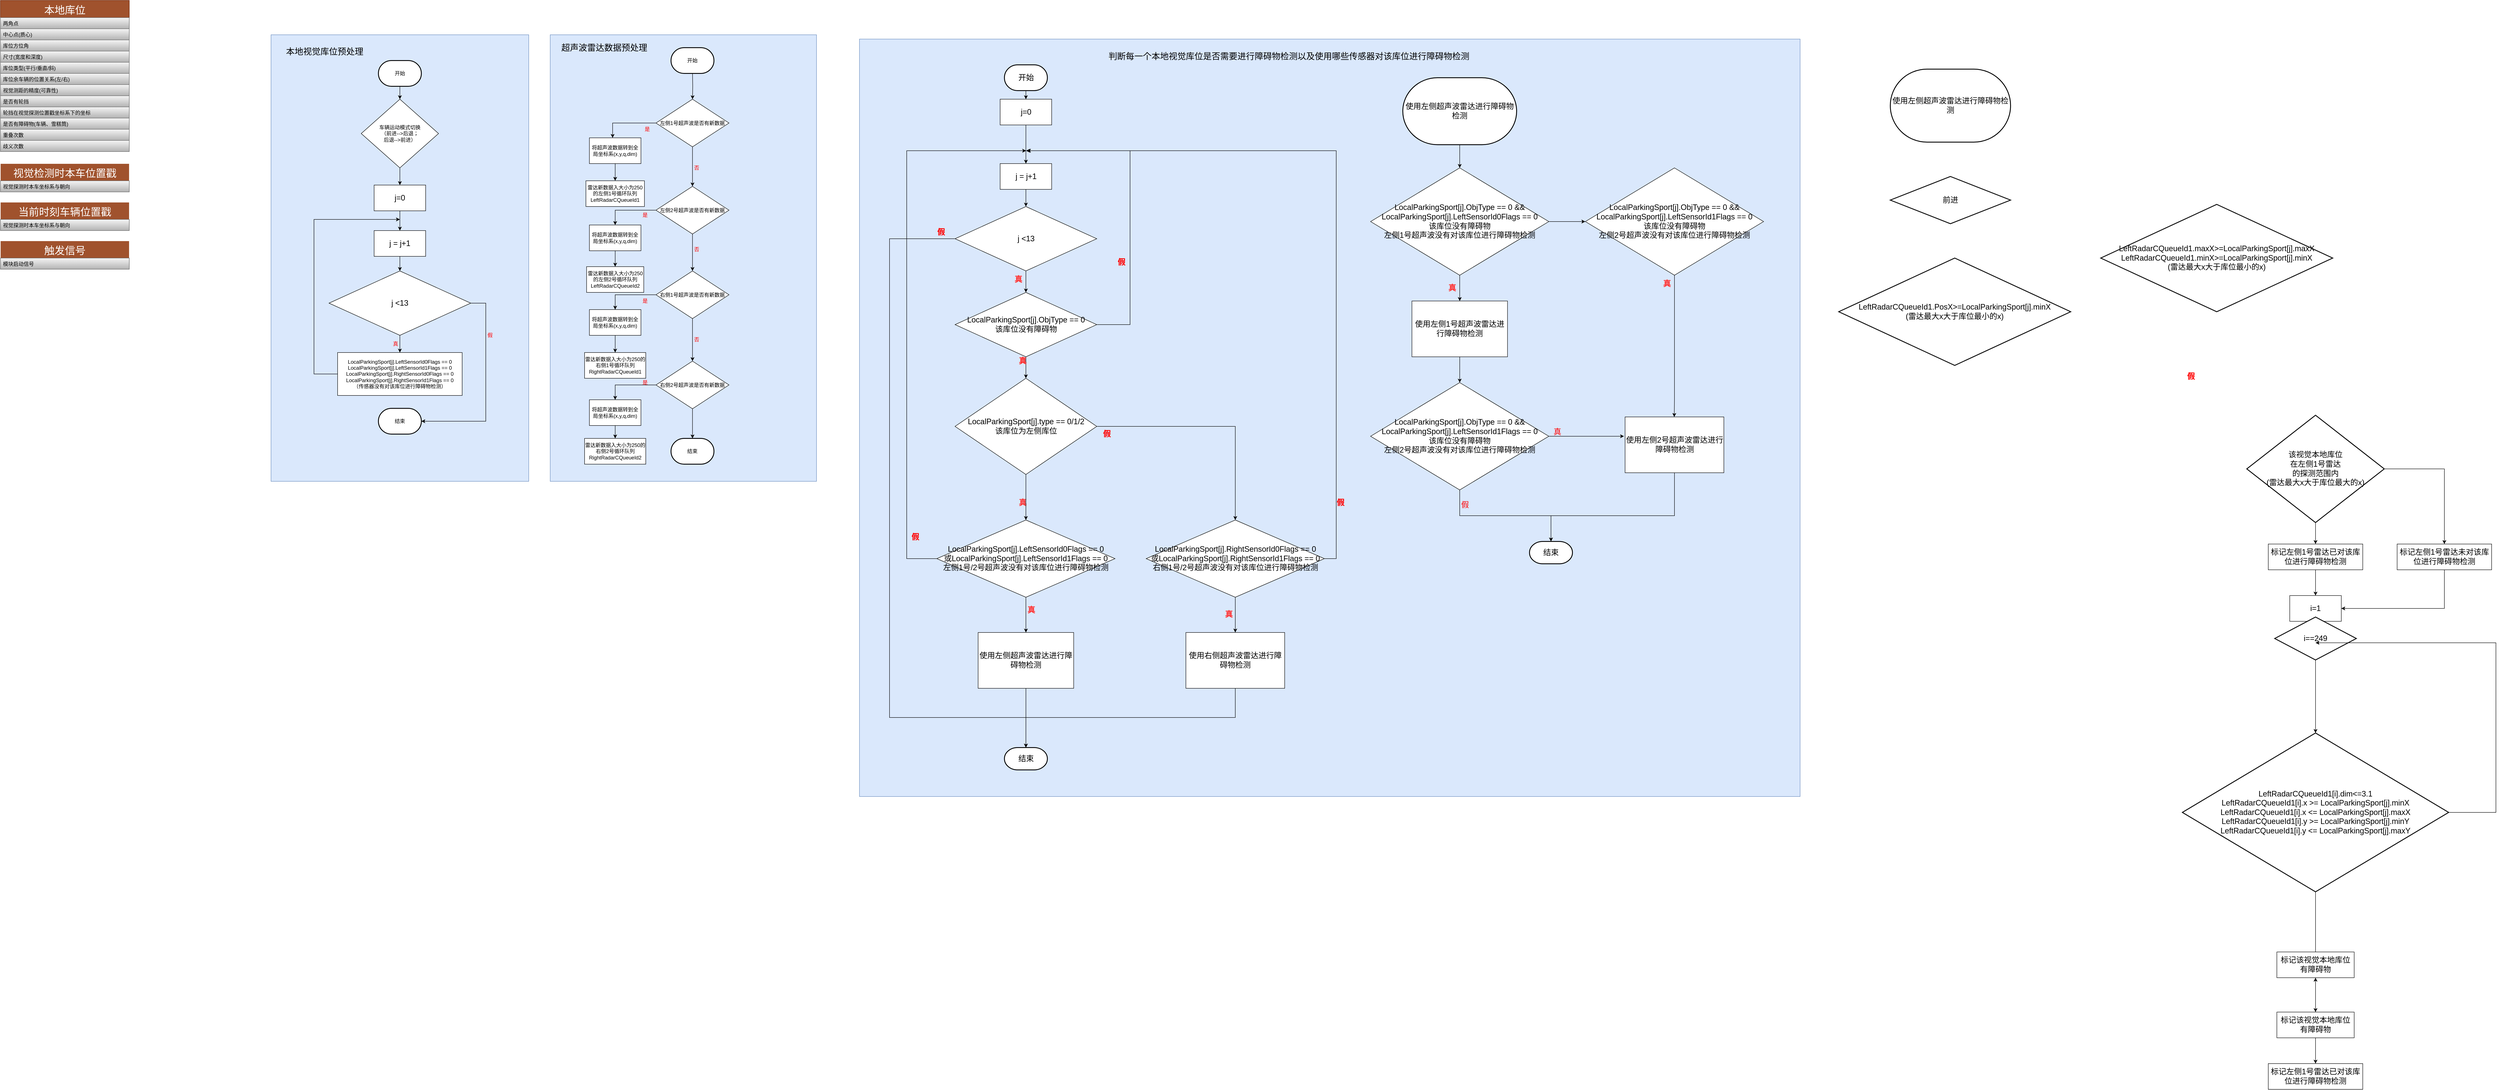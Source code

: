 <mxfile version="15.2.9" type="github">
  <diagram id="7hQzBCkBdU_H9w4rOh0N" name="第 1 页">
    <mxGraphModel dx="1711" dy="871" grid="1" gridSize="10" guides="1" tooltips="1" connect="1" arrows="1" fold="1" page="1" pageScale="1" pageWidth="5000" pageHeight="1000" math="0" shadow="0">
      <root>
        <mxCell id="0" />
        <mxCell id="1" parent="0" />
        <mxCell id="37CJagWb4j1WNpY-bCI--20" value="" style="rounded=0;whiteSpace=wrap;html=1;fillColor=#dae8fc;strokeColor=#6c8ebf;" vertex="1" parent="1">
          <mxGeometry x="670" y="120" width="600" height="1040" as="geometry" />
        </mxCell>
        <mxCell id="VgWYN8n7LNtqtZWlq0ul-239" value="" style="rounded=0;whiteSpace=wrap;html=1;fontSize=18;fillColor=#dae8fc;strokeColor=#6c8ebf;" parent="1" vertex="1">
          <mxGeometry x="2040" y="130" width="2190" height="1764" as="geometry" />
        </mxCell>
        <mxCell id="jrK2h-31VooN953HkJox-1" value="本地库位" style="swimlane;fontStyle=0;childLayout=stackLayout;horizontal=1;startSize=40;horizontalStack=0;resizeParent=1;resizeParentMax=0;resizeLast=0;collapsible=1;marginBottom=0;fontSize=24;fillColor=#a0522d;strokeColor=#6D1F00;fontColor=#ffffff;" parent="1" vertex="1">
          <mxGeometry x="40" y="40" width="300" height="352" as="geometry" />
        </mxCell>
        <mxCell id="jrK2h-31VooN953HkJox-3" value="两角点" style="text;strokeColor=#666666;fillColor=#f5f5f5;align=left;verticalAlign=top;spacingLeft=4;spacingRight=4;overflow=hidden;rotatable=0;points=[[0,0.5],[1,0.5]];portConstraint=eastwest;gradientColor=#b3b3b3;" parent="jrK2h-31VooN953HkJox-1" vertex="1">
          <mxGeometry y="40" width="300" height="26" as="geometry" />
        </mxCell>
        <mxCell id="jrK2h-31VooN953HkJox-7" value="中心点(质心)" style="text;strokeColor=#666666;fillColor=#f5f5f5;align=left;verticalAlign=top;spacingLeft=4;spacingRight=4;overflow=hidden;rotatable=0;points=[[0,0.5],[1,0.5]];portConstraint=eastwest;gradientColor=#b3b3b3;" parent="jrK2h-31VooN953HkJox-1" vertex="1">
          <mxGeometry y="66" width="300" height="26" as="geometry" />
        </mxCell>
        <mxCell id="jrK2h-31VooN953HkJox-8" value="库位方位角" style="text;strokeColor=#666666;fillColor=#f5f5f5;align=left;verticalAlign=top;spacingLeft=4;spacingRight=4;overflow=hidden;rotatable=0;points=[[0,0.5],[1,0.5]];portConstraint=eastwest;gradientColor=#b3b3b3;" parent="jrK2h-31VooN953HkJox-1" vertex="1">
          <mxGeometry y="92" width="300" height="26" as="geometry" />
        </mxCell>
        <mxCell id="jrK2h-31VooN953HkJox-9" value="尺寸(宽度和深度)" style="text;strokeColor=#666666;fillColor=#f5f5f5;align=left;verticalAlign=top;spacingLeft=4;spacingRight=4;overflow=hidden;rotatable=0;points=[[0,0.5],[1,0.5]];portConstraint=eastwest;gradientColor=#b3b3b3;" parent="jrK2h-31VooN953HkJox-1" vertex="1">
          <mxGeometry y="118" width="300" height="26" as="geometry" />
        </mxCell>
        <mxCell id="jrK2h-31VooN953HkJox-10" value="库位类型(平行/垂直/斜)" style="text;strokeColor=#666666;fillColor=#f5f5f5;align=left;verticalAlign=top;spacingLeft=4;spacingRight=4;overflow=hidden;rotatable=0;points=[[0,0.5],[1,0.5]];portConstraint=eastwest;gradientColor=#b3b3b3;" parent="jrK2h-31VooN953HkJox-1" vertex="1">
          <mxGeometry y="144" width="300" height="26" as="geometry" />
        </mxCell>
        <mxCell id="jrK2h-31VooN953HkJox-11" value="库位余车辆的位置关系(左/右)" style="text;strokeColor=#666666;fillColor=#f5f5f5;align=left;verticalAlign=top;spacingLeft=4;spacingRight=4;overflow=hidden;rotatable=0;points=[[0,0.5],[1,0.5]];portConstraint=eastwest;gradientColor=#b3b3b3;" parent="jrK2h-31VooN953HkJox-1" vertex="1">
          <mxGeometry y="170" width="300" height="26" as="geometry" />
        </mxCell>
        <mxCell id="jrK2h-31VooN953HkJox-12" value="视觉测距的精度(可靠性)" style="text;strokeColor=#666666;fillColor=#f5f5f5;align=left;verticalAlign=top;spacingLeft=4;spacingRight=4;overflow=hidden;rotatable=0;points=[[0,0.5],[1,0.5]];portConstraint=eastwest;gradientColor=#b3b3b3;" parent="jrK2h-31VooN953HkJox-1" vertex="1">
          <mxGeometry y="196" width="300" height="26" as="geometry" />
        </mxCell>
        <mxCell id="jrK2h-31VooN953HkJox-13" value="是否有轮挡" style="text;strokeColor=#666666;fillColor=#f5f5f5;align=left;verticalAlign=top;spacingLeft=4;spacingRight=4;overflow=hidden;rotatable=0;points=[[0,0.5],[1,0.5]];portConstraint=eastwest;gradientColor=#b3b3b3;" parent="jrK2h-31VooN953HkJox-1" vertex="1">
          <mxGeometry y="222" width="300" height="26" as="geometry" />
        </mxCell>
        <mxCell id="jrK2h-31VooN953HkJox-14" value="轮挡在视觉探测位置戳坐标系下的坐标" style="text;strokeColor=#666666;fillColor=#f5f5f5;align=left;verticalAlign=top;spacingLeft=4;spacingRight=4;overflow=hidden;rotatable=0;points=[[0,0.5],[1,0.5]];portConstraint=eastwest;gradientColor=#b3b3b3;" parent="jrK2h-31VooN953HkJox-1" vertex="1">
          <mxGeometry y="248" width="300" height="26" as="geometry" />
        </mxCell>
        <mxCell id="jrK2h-31VooN953HkJox-15" value="是否有障碍物(车辆、雪糕筒)" style="text;strokeColor=#666666;fillColor=#f5f5f5;align=left;verticalAlign=top;spacingLeft=4;spacingRight=4;overflow=hidden;rotatable=0;points=[[0,0.5],[1,0.5]];portConstraint=eastwest;gradientColor=#b3b3b3;" parent="jrK2h-31VooN953HkJox-1" vertex="1">
          <mxGeometry y="274" width="300" height="26" as="geometry" />
        </mxCell>
        <mxCell id="jrK2h-31VooN953HkJox-16" value="重叠次数" style="text;strokeColor=#666666;fillColor=#f5f5f5;align=left;verticalAlign=top;spacingLeft=4;spacingRight=4;overflow=hidden;rotatable=0;points=[[0,0.5],[1,0.5]];portConstraint=eastwest;gradientColor=#b3b3b3;" parent="jrK2h-31VooN953HkJox-1" vertex="1">
          <mxGeometry y="300" width="300" height="26" as="geometry" />
        </mxCell>
        <mxCell id="jrK2h-31VooN953HkJox-4" value="歧义次数" style="text;strokeColor=#666666;fillColor=#f5f5f5;align=left;verticalAlign=top;spacingLeft=4;spacingRight=4;overflow=hidden;rotatable=0;points=[[0,0.5],[1,0.5]];portConstraint=eastwest;gradientColor=#b3b3b3;" parent="jrK2h-31VooN953HkJox-1" vertex="1">
          <mxGeometry y="326" width="300" height="26" as="geometry" />
        </mxCell>
        <mxCell id="jrK2h-31VooN953HkJox-17" value="视觉检测时本车位置戳" style="swimlane;fontStyle=0;childLayout=stackLayout;horizontal=1;startSize=40;horizontalStack=0;resizeParent=1;resizeParentMax=0;resizeLast=0;collapsible=1;marginBottom=0;fontSize=24;fillColor=#A0522D;strokeColor=#FFFFFF;fontColor=#FFFFFF;" parent="1" vertex="1">
          <mxGeometry x="40" y="420" width="300" height="66" as="geometry" />
        </mxCell>
        <mxCell id="jrK2h-31VooN953HkJox-18" value="视觉探测时本车坐标系与朝向" style="text;strokeColor=#666666;fillColor=#f5f5f5;align=left;verticalAlign=top;spacingLeft=4;spacingRight=4;overflow=hidden;rotatable=0;points=[[0,0.5],[1,0.5]];portConstraint=eastwest;gradientColor=#b3b3b3;" parent="jrK2h-31VooN953HkJox-17" vertex="1">
          <mxGeometry y="40" width="300" height="26" as="geometry" />
        </mxCell>
        <mxCell id="jrK2h-31VooN953HkJox-21" value="当前时刻车辆位置戳" style="swimlane;fontStyle=0;childLayout=stackLayout;horizontal=1;startSize=40;horizontalStack=0;resizeParent=1;resizeParentMax=0;resizeLast=0;collapsible=1;marginBottom=0;fontSize=24;fillColor=#A0522D;strokeColor=#FFFFFF;fontColor=#FFFFFF;" parent="1" vertex="1">
          <mxGeometry x="40" y="510" width="300" height="66" as="geometry" />
        </mxCell>
        <mxCell id="jrK2h-31VooN953HkJox-22" value="视觉探测时本车坐标系与朝向" style="text;strokeColor=#666666;fillColor=#f5f5f5;align=left;verticalAlign=top;spacingLeft=4;spacingRight=4;overflow=hidden;rotatable=0;points=[[0,0.5],[1,0.5]];portConstraint=eastwest;gradientColor=#b3b3b3;" parent="jrK2h-31VooN953HkJox-21" vertex="1">
          <mxGeometry y="40" width="300" height="26" as="geometry" />
        </mxCell>
        <mxCell id="jrK2h-31VooN953HkJox-23" value="触发信号" style="swimlane;fontStyle=0;childLayout=stackLayout;horizontal=1;startSize=40;horizontalStack=0;resizeParent=1;resizeParentMax=0;resizeLast=0;collapsible=1;marginBottom=0;fontSize=24;fillColor=#A0522D;strokeColor=#FFFFFF;fontColor=#FFFFFF;" parent="1" vertex="1">
          <mxGeometry x="40" y="600" width="300" height="66" as="geometry" />
        </mxCell>
        <mxCell id="jrK2h-31VooN953HkJox-24" value="模块启动信号" style="text;strokeColor=#666666;fillColor=#f5f5f5;align=left;verticalAlign=top;spacingLeft=4;spacingRight=4;overflow=hidden;rotatable=0;points=[[0,0.5],[1,0.5]];portConstraint=eastwest;gradientColor=#b3b3b3;" parent="jrK2h-31VooN953HkJox-23" vertex="1">
          <mxGeometry y="40" width="300" height="26" as="geometry" />
        </mxCell>
        <mxCell id="VgWYN8n7LNtqtZWlq0ul-52" value="" style="group" parent="1" vertex="1" connectable="0">
          <mxGeometry x="1320" y="120" width="620" height="1040" as="geometry" />
        </mxCell>
        <mxCell id="VgWYN8n7LNtqtZWlq0ul-50" value="" style="rounded=0;whiteSpace=wrap;html=1;fillColor=#dae8fc;strokeColor=#6c8ebf;" parent="VgWYN8n7LNtqtZWlq0ul-52" vertex="1">
          <mxGeometry width="620" height="1040" as="geometry" />
        </mxCell>
        <mxCell id="VgWYN8n7LNtqtZWlq0ul-49" value="" style="group" parent="VgWYN8n7LNtqtZWlq0ul-52" vertex="1" connectable="0">
          <mxGeometry x="70" y="30" width="346.25" height="970" as="geometry" />
        </mxCell>
        <mxCell id="VgWYN8n7LNtqtZWlq0ul-3" style="edgeStyle=orthogonalEdgeStyle;rounded=0;orthogonalLoop=1;jettySize=auto;html=1;" parent="VgWYN8n7LNtqtZWlq0ul-49" target="VgWYN8n7LNtqtZWlq0ul-2" edge="1">
          <mxGeometry relative="1" as="geometry">
            <mxPoint x="261.25" y="58" as="sourcePoint" />
          </mxGeometry>
        </mxCell>
        <mxCell id="VgWYN8n7LNtqtZWlq0ul-2" value="左侧1号超声波是否有新数据" style="rhombus;whiteSpace=wrap;html=1;" parent="VgWYN8n7LNtqtZWlq0ul-49" vertex="1">
          <mxGeometry x="176.25" y="120" width="170" height="111" as="geometry" />
        </mxCell>
        <mxCell id="VgWYN8n7LNtqtZWlq0ul-4" value="将超声波数据转到全局坐标系(x,y,q,dim)" style="rounded=0;whiteSpace=wrap;html=1;" parent="VgWYN8n7LNtqtZWlq0ul-49" vertex="1">
          <mxGeometry x="21.25" y="210" width="120" height="60" as="geometry" />
        </mxCell>
        <mxCell id="VgWYN8n7LNtqtZWlq0ul-5" style="edgeStyle=orthogonalEdgeStyle;rounded=0;orthogonalLoop=1;jettySize=auto;html=1;entryX=0.45;entryY=0.001;entryDx=0;entryDy=0;entryPerimeter=0;" parent="VgWYN8n7LNtqtZWlq0ul-49" source="VgWYN8n7LNtqtZWlq0ul-2" target="VgWYN8n7LNtqtZWlq0ul-4" edge="1">
          <mxGeometry relative="1" as="geometry" />
        </mxCell>
        <mxCell id="VgWYN8n7LNtqtZWlq0ul-12" value="左侧2号超声波是否有新数据" style="rhombus;whiteSpace=wrap;html=1;" parent="VgWYN8n7LNtqtZWlq0ul-49" vertex="1">
          <mxGeometry x="176.25" y="323" width="170" height="111" as="geometry" />
        </mxCell>
        <mxCell id="VgWYN8n7LNtqtZWlq0ul-16" style="edgeStyle=orthogonalEdgeStyle;rounded=0;orthogonalLoop=1;jettySize=auto;html=1;" parent="VgWYN8n7LNtqtZWlq0ul-49" source="VgWYN8n7LNtqtZWlq0ul-2" target="VgWYN8n7LNtqtZWlq0ul-12" edge="1">
          <mxGeometry relative="1" as="geometry" />
        </mxCell>
        <mxCell id="VgWYN8n7LNtqtZWlq0ul-14" value="将超声波数据转到全局坐标系(x,y,q,dim)" style="rounded=0;whiteSpace=wrap;html=1;" parent="VgWYN8n7LNtqtZWlq0ul-49" vertex="1">
          <mxGeometry x="21.25" y="413" width="120" height="60" as="geometry" />
        </mxCell>
        <mxCell id="VgWYN8n7LNtqtZWlq0ul-17" style="edgeStyle=orthogonalEdgeStyle;rounded=0;orthogonalLoop=1;jettySize=auto;html=1;entryX=0.5;entryY=0;entryDx=0;entryDy=0;" parent="VgWYN8n7LNtqtZWlq0ul-49" source="VgWYN8n7LNtqtZWlq0ul-12" target="VgWYN8n7LNtqtZWlq0ul-14" edge="1">
          <mxGeometry relative="1" as="geometry" />
        </mxCell>
        <mxCell id="VgWYN8n7LNtqtZWlq0ul-21" value="将超声波数据转到全局坐标系(x,y,q,dim)" style="rounded=0;whiteSpace=wrap;html=1;" parent="VgWYN8n7LNtqtZWlq0ul-49" vertex="1">
          <mxGeometry x="21.25" y="610" width="120" height="60" as="geometry" />
        </mxCell>
        <mxCell id="VgWYN8n7LNtqtZWlq0ul-23" value="右侧1号超声波是否有新数据" style="rhombus;whiteSpace=wrap;html=1;" parent="VgWYN8n7LNtqtZWlq0ul-49" vertex="1">
          <mxGeometry x="176.25" y="520" width="170" height="111" as="geometry" />
        </mxCell>
        <mxCell id="VgWYN8n7LNtqtZWlq0ul-24" style="edgeStyle=orthogonalEdgeStyle;rounded=0;orthogonalLoop=1;jettySize=auto;html=1;entryX=0.5;entryY=0;entryDx=0;entryDy=0;" parent="VgWYN8n7LNtqtZWlq0ul-49" source="VgWYN8n7LNtqtZWlq0ul-12" target="VgWYN8n7LNtqtZWlq0ul-23" edge="1">
          <mxGeometry relative="1" as="geometry" />
        </mxCell>
        <mxCell id="VgWYN8n7LNtqtZWlq0ul-19" style="edgeStyle=orthogonalEdgeStyle;rounded=0;orthogonalLoop=1;jettySize=auto;html=1;entryX=0.5;entryY=0;entryDx=0;entryDy=0;" parent="VgWYN8n7LNtqtZWlq0ul-49" source="VgWYN8n7LNtqtZWlq0ul-23" target="VgWYN8n7LNtqtZWlq0ul-21" edge="1">
          <mxGeometry relative="1" as="geometry" />
        </mxCell>
        <mxCell id="VgWYN8n7LNtqtZWlq0ul-28" value="将超声波数据转到全局坐标系(x,y,q,dim)" style="rounded=0;whiteSpace=wrap;html=1;" parent="VgWYN8n7LNtqtZWlq0ul-49" vertex="1">
          <mxGeometry x="21.25" y="820" width="120" height="60" as="geometry" />
        </mxCell>
        <mxCell id="VgWYN8n7LNtqtZWlq0ul-30" value="右侧2号超声波是否有新数据" style="rhombus;whiteSpace=wrap;html=1;" parent="VgWYN8n7LNtqtZWlq0ul-49" vertex="1">
          <mxGeometry x="176.25" y="730" width="170" height="111" as="geometry" />
        </mxCell>
        <mxCell id="VgWYN8n7LNtqtZWlq0ul-31" style="edgeStyle=orthogonalEdgeStyle;rounded=0;orthogonalLoop=1;jettySize=auto;html=1;entryX=0.5;entryY=0;entryDx=0;entryDy=0;" parent="VgWYN8n7LNtqtZWlq0ul-49" source="VgWYN8n7LNtqtZWlq0ul-23" target="VgWYN8n7LNtqtZWlq0ul-30" edge="1">
          <mxGeometry relative="1" as="geometry" />
        </mxCell>
        <mxCell id="VgWYN8n7LNtqtZWlq0ul-26" style="edgeStyle=orthogonalEdgeStyle;rounded=0;orthogonalLoop=1;jettySize=auto;html=1;entryX=0.5;entryY=0;entryDx=0;entryDy=0;" parent="VgWYN8n7LNtqtZWlq0ul-49" source="VgWYN8n7LNtqtZWlq0ul-30" target="VgWYN8n7LNtqtZWlq0ul-28" edge="1">
          <mxGeometry relative="1" as="geometry" />
        </mxCell>
        <mxCell id="VgWYN8n7LNtqtZWlq0ul-32" value="&lt;font color=&quot;#FF0000&quot;&gt;是&lt;/font&gt;" style="text;html=1;strokeColor=none;fillColor=none;align=center;verticalAlign=middle;whiteSpace=wrap;rounded=0;" parent="VgWYN8n7LNtqtZWlq0ul-49" vertex="1">
          <mxGeometry x="131.25" y="770" width="40" height="20" as="geometry" />
        </mxCell>
        <mxCell id="VgWYN8n7LNtqtZWlq0ul-34" value="&lt;font color=&quot;#FF0000&quot;&gt;是&lt;/font&gt;" style="text;html=1;strokeColor=none;fillColor=none;align=center;verticalAlign=middle;whiteSpace=wrap;rounded=0;" parent="VgWYN8n7LNtqtZWlq0ul-49" vertex="1">
          <mxGeometry x="131.25" y="580" width="40" height="20" as="geometry" />
        </mxCell>
        <mxCell id="VgWYN8n7LNtqtZWlq0ul-35" value="&lt;font color=&quot;#FF0000&quot;&gt;是&lt;/font&gt;" style="text;html=1;strokeColor=none;fillColor=none;align=center;verticalAlign=middle;whiteSpace=wrap;rounded=0;" parent="VgWYN8n7LNtqtZWlq0ul-49" vertex="1">
          <mxGeometry x="131.25" y="380" width="40" height="20" as="geometry" />
        </mxCell>
        <mxCell id="VgWYN8n7LNtqtZWlq0ul-36" value="&lt;font color=&quot;#FF0000&quot;&gt;是&lt;/font&gt;" style="text;html=1;strokeColor=none;fillColor=none;align=center;verticalAlign=middle;whiteSpace=wrap;rounded=0;" parent="VgWYN8n7LNtqtZWlq0ul-49" vertex="1">
          <mxGeometry x="136.25" y="180" width="40" height="20" as="geometry" />
        </mxCell>
        <mxCell id="VgWYN8n7LNtqtZWlq0ul-37" value="&lt;font color=&quot;#FF0000&quot;&gt;否&lt;/font&gt;" style="text;html=1;strokeColor=none;fillColor=none;align=center;verticalAlign=middle;whiteSpace=wrap;rounded=0;" parent="VgWYN8n7LNtqtZWlq0ul-49" vertex="1">
          <mxGeometry x="251.25" y="270" width="40" height="20" as="geometry" />
        </mxCell>
        <mxCell id="VgWYN8n7LNtqtZWlq0ul-38" value="&lt;font color=&quot;#FF0000&quot;&gt;否&lt;/font&gt;" style="text;html=1;strokeColor=none;fillColor=none;align=center;verticalAlign=middle;whiteSpace=wrap;rounded=0;" parent="VgWYN8n7LNtqtZWlq0ul-49" vertex="1">
          <mxGeometry x="251.25" y="460" width="40" height="20" as="geometry" />
        </mxCell>
        <mxCell id="VgWYN8n7LNtqtZWlq0ul-40" value="&lt;font color=&quot;#FF0000&quot;&gt;否&lt;/font&gt;" style="text;html=1;strokeColor=none;fillColor=none;align=center;verticalAlign=middle;whiteSpace=wrap;rounded=0;" parent="VgWYN8n7LNtqtZWlq0ul-49" vertex="1">
          <mxGeometry x="251.25" y="670" width="40" height="20" as="geometry" />
        </mxCell>
        <mxCell id="VgWYN8n7LNtqtZWlq0ul-43" value="结束" style="strokeWidth=2;html=1;shape=mxgraph.flowchart.terminator;whiteSpace=wrap;" parent="VgWYN8n7LNtqtZWlq0ul-49" vertex="1">
          <mxGeometry x="211.25" y="910" width="100" height="60" as="geometry" />
        </mxCell>
        <mxCell id="VgWYN8n7LNtqtZWlq0ul-48" style="edgeStyle=orthogonalEdgeStyle;rounded=0;orthogonalLoop=1;jettySize=auto;html=1;entryX=0.5;entryY=0;entryDx=0;entryDy=0;entryPerimeter=0;" parent="VgWYN8n7LNtqtZWlq0ul-49" source="VgWYN8n7LNtqtZWlq0ul-30" target="VgWYN8n7LNtqtZWlq0ul-43" edge="1">
          <mxGeometry relative="1" as="geometry" />
        </mxCell>
        <mxCell id="VgWYN8n7LNtqtZWlq0ul-46" value="开始" style="strokeWidth=2;html=1;shape=mxgraph.flowchart.terminator;whiteSpace=wrap;" parent="VgWYN8n7LNtqtZWlq0ul-49" vertex="1">
          <mxGeometry x="211.25" width="100" height="60" as="geometry" />
        </mxCell>
        <mxCell id="VgWYN8n7LNtqtZWlq0ul-51" value="&lt;font style=&quot;font-size: 20px&quot;&gt;超声波雷达数据预处理&lt;/font&gt;" style="text;html=1;strokeColor=none;fillColor=none;align=center;verticalAlign=middle;whiteSpace=wrap;rounded=0;fontSize=18;" parent="VgWYN8n7LNtqtZWlq0ul-49" vertex="1">
          <mxGeometry x="-58.75" y="-10" width="230" height="20" as="geometry" />
        </mxCell>
        <mxCell id="VgWYN8n7LNtqtZWlq0ul-15" value="雷达新数据入大小为250的左侧2号循环队列LeftRadarCQueueId2" style="rounded=0;whiteSpace=wrap;html=1;" parent="VgWYN8n7LNtqtZWlq0ul-49" vertex="1">
          <mxGeometry x="14.69" y="510" width="133.13" height="60" as="geometry" />
        </mxCell>
        <mxCell id="VgWYN8n7LNtqtZWlq0ul-13" value="" style="edgeStyle=orthogonalEdgeStyle;rounded=0;orthogonalLoop=1;jettySize=auto;html=1;" parent="VgWYN8n7LNtqtZWlq0ul-49" source="VgWYN8n7LNtqtZWlq0ul-14" target="VgWYN8n7LNtqtZWlq0ul-15" edge="1">
          <mxGeometry relative="1" as="geometry" />
        </mxCell>
        <mxCell id="VgWYN8n7LNtqtZWlq0ul-8" value="雷达新数据入大小为250的左侧1号循环队列LeftRadarCQueueId1" style="rounded=0;whiteSpace=wrap;html=1;" parent="VgWYN8n7LNtqtZWlq0ul-52" vertex="1">
          <mxGeometry x="83.13" y="340" width="136.25" height="60" as="geometry" />
        </mxCell>
        <mxCell id="VgWYN8n7LNtqtZWlq0ul-9" value="" style="edgeStyle=orthogonalEdgeStyle;rounded=0;orthogonalLoop=1;jettySize=auto;html=1;" parent="VgWYN8n7LNtqtZWlq0ul-52" source="VgWYN8n7LNtqtZWlq0ul-4" target="VgWYN8n7LNtqtZWlq0ul-8" edge="1">
          <mxGeometry relative="1" as="geometry" />
        </mxCell>
        <mxCell id="VgWYN8n7LNtqtZWlq0ul-22" value="雷达新数据入大小为250的右侧1号循环队列RightRadarCQueueId1" style="rounded=0;whiteSpace=wrap;html=1;" parent="VgWYN8n7LNtqtZWlq0ul-52" vertex="1">
          <mxGeometry x="80" y="740" width="142.5" height="60" as="geometry" />
        </mxCell>
        <mxCell id="VgWYN8n7LNtqtZWlq0ul-20" value="" style="edgeStyle=orthogonalEdgeStyle;rounded=0;orthogonalLoop=1;jettySize=auto;html=1;" parent="VgWYN8n7LNtqtZWlq0ul-52" source="VgWYN8n7LNtqtZWlq0ul-21" target="VgWYN8n7LNtqtZWlq0ul-22" edge="1">
          <mxGeometry relative="1" as="geometry" />
        </mxCell>
        <mxCell id="VgWYN8n7LNtqtZWlq0ul-29" value="雷达新数据入大小为250的右侧2号循环队列RightRadarCQueueId2" style="rounded=0;whiteSpace=wrap;html=1;" parent="VgWYN8n7LNtqtZWlq0ul-52" vertex="1">
          <mxGeometry x="80" y="940" width="142.5" height="60" as="geometry" />
        </mxCell>
        <mxCell id="VgWYN8n7LNtqtZWlq0ul-27" value="" style="edgeStyle=orthogonalEdgeStyle;rounded=0;orthogonalLoop=1;jettySize=auto;html=1;" parent="VgWYN8n7LNtqtZWlq0ul-52" source="VgWYN8n7LNtqtZWlq0ul-28" target="VgWYN8n7LNtqtZWlq0ul-29" edge="1">
          <mxGeometry relative="1" as="geometry" />
        </mxCell>
        <mxCell id="VgWYN8n7LNtqtZWlq0ul-61" value="" style="group" parent="1" vertex="1" connectable="0">
          <mxGeometry x="5420" y="632" width="40" height="20" as="geometry" />
        </mxCell>
        <mxCell id="VgWYN8n7LNtqtZWlq0ul-62" style="edgeStyle=orthogonalEdgeStyle;rounded=0;orthogonalLoop=1;jettySize=auto;html=1;entryX=0.5;entryY=0;entryDx=0;entryDy=0;entryPerimeter=0;fontSize=18;" parent="VgWYN8n7LNtqtZWlq0ul-61" edge="1">
          <mxGeometry relative="1" as="geometry" />
        </mxCell>
        <mxCell id="VgWYN8n7LNtqtZWlq0ul-63" value="&lt;font color=&quot;#FF3333&quot;&gt;真&lt;/font&gt;" style="text;html=1;strokeColor=none;fillColor=none;align=center;verticalAlign=middle;whiteSpace=wrap;rounded=0;fontSize=18;" parent="VgWYN8n7LNtqtZWlq0ul-61" vertex="1">
          <mxGeometry width="40" height="20" as="geometry" />
        </mxCell>
        <mxCell id="VgWYN8n7LNtqtZWlq0ul-66" value="LeftRadarCQueueId1.PosX&amp;gt;=LocalParkingSport[j].minX&lt;br&gt;(雷达最大x大于库位最小的x)" style="strokeWidth=2;html=1;shape=mxgraph.flowchart.decision;whiteSpace=wrap;fontSize=18;" parent="1" vertex="1">
          <mxGeometry x="4320" y="640" width="540" height="250" as="geometry" />
        </mxCell>
        <mxCell id="VgWYN8n7LNtqtZWlq0ul-87" style="edgeStyle=orthogonalEdgeStyle;rounded=0;orthogonalLoop=1;jettySize=auto;html=1;entryX=0.5;entryY=0;entryDx=0;entryDy=0;entryPerimeter=0;fontSize=18;" parent="1" source="VgWYN8n7LNtqtZWlq0ul-77" target="VgWYN8n7LNtqtZWlq0ul-86" edge="1">
          <mxGeometry relative="1" as="geometry" />
        </mxCell>
        <mxCell id="VgWYN8n7LNtqtZWlq0ul-77" value="i=1" style="rounded=0;whiteSpace=wrap;html=1;fontSize=18;" parent="1" vertex="1">
          <mxGeometry x="5370" y="1426" width="120" height="60" as="geometry" />
        </mxCell>
        <mxCell id="VgWYN8n7LNtqtZWlq0ul-116" style="edgeStyle=orthogonalEdgeStyle;rounded=0;orthogonalLoop=1;jettySize=auto;html=1;entryX=0.5;entryY=0;entryDx=0;entryDy=0;entryPerimeter=0;fontSize=18;" parent="1" source="VgWYN8n7LNtqtZWlq0ul-86" target="VgWYN8n7LNtqtZWlq0ul-99" edge="1">
          <mxGeometry relative="1" as="geometry" />
        </mxCell>
        <mxCell id="VgWYN8n7LNtqtZWlq0ul-86" value="i==249" style="strokeWidth=2;html=1;shape=mxgraph.flowchart.decision;whiteSpace=wrap;fontSize=18;" parent="1" vertex="1">
          <mxGeometry x="5335" y="1476" width="190" height="100" as="geometry" />
        </mxCell>
        <mxCell id="VgWYN8n7LNtqtZWlq0ul-118" style="edgeStyle=orthogonalEdgeStyle;rounded=0;orthogonalLoop=1;jettySize=auto;html=1;fontSize=18;" parent="1" source="VgWYN8n7LNtqtZWlq0ul-94" target="VgWYN8n7LNtqtZWlq0ul-114" edge="1">
          <mxGeometry relative="1" as="geometry" />
        </mxCell>
        <mxCell id="VgWYN8n7LNtqtZWlq0ul-130" value="" style="edgeStyle=orthogonalEdgeStyle;rounded=0;orthogonalLoop=1;jettySize=auto;html=1;fontSize=18;" parent="1" source="VgWYN8n7LNtqtZWlq0ul-94" target="VgWYN8n7LNtqtZWlq0ul-129" edge="1">
          <mxGeometry relative="1" as="geometry" />
        </mxCell>
        <mxCell id="VgWYN8n7LNtqtZWlq0ul-94" value="标记该视觉本地库位有障碍物" style="rounded=0;whiteSpace=wrap;html=1;fontSize=18;" parent="1" vertex="1">
          <mxGeometry x="5340" y="2396" width="180" height="60" as="geometry" />
        </mxCell>
        <mxCell id="VgWYN8n7LNtqtZWlq0ul-117" style="edgeStyle=orthogonalEdgeStyle;rounded=0;orthogonalLoop=1;jettySize=auto;html=1;entryX=0.5;entryY=0;entryDx=0;entryDy=0;fontSize=18;" parent="1" source="VgWYN8n7LNtqtZWlq0ul-99" target="VgWYN8n7LNtqtZWlq0ul-94" edge="1">
          <mxGeometry relative="1" as="geometry" />
        </mxCell>
        <mxCell id="VgWYN8n7LNtqtZWlq0ul-121" style="edgeStyle=orthogonalEdgeStyle;rounded=0;orthogonalLoop=1;jettySize=auto;html=1;fontSize=18;" parent="1" source="VgWYN8n7LNtqtZWlq0ul-99" edge="1">
          <mxGeometry relative="1" as="geometry">
            <mxPoint x="5430" y="1536" as="targetPoint" />
            <Array as="points">
              <mxPoint x="5850" y="1931" />
            </Array>
          </mxGeometry>
        </mxCell>
        <mxCell id="VgWYN8n7LNtqtZWlq0ul-99" value="&lt;div&gt;LeftRadarCQueueId1[i].dim&amp;lt;=3.1&lt;/div&gt;&lt;div&gt;LeftRadarCQueueId1[i].x &amp;gt;= LocalParkingSport[j].minX&lt;br&gt;LeftRadarCQueueId1[i].x &amp;lt;= LocalParkingSport[j].maxX&lt;br&gt;LeftRadarCQueueId1[i].y &amp;gt;= LocalParkingSport[j].minY&lt;br&gt;LeftRadarCQueueId1[i].y &amp;lt;= LocalParkingSport[j].maxY&lt;/div&gt;" style="strokeWidth=2;html=1;shape=mxgraph.flowchart.decision;whiteSpace=wrap;fontSize=18;" parent="1" vertex="1">
          <mxGeometry x="5120" y="1746" width="620" height="370" as="geometry" />
        </mxCell>
        <mxCell id="VgWYN8n7LNtqtZWlq0ul-103" style="edgeStyle=orthogonalEdgeStyle;rounded=0;orthogonalLoop=1;jettySize=auto;html=1;entryX=0.5;entryY=0;entryDx=0;entryDy=0;fontSize=18;" parent="1" source="VgWYN8n7LNtqtZWlq0ul-101" target="VgWYN8n7LNtqtZWlq0ul-102" edge="1">
          <mxGeometry relative="1" as="geometry" />
        </mxCell>
        <mxCell id="VgWYN8n7LNtqtZWlq0ul-109" style="edgeStyle=orthogonalEdgeStyle;rounded=0;orthogonalLoop=1;jettySize=auto;html=1;fontSize=18;" parent="1" source="VgWYN8n7LNtqtZWlq0ul-101" target="VgWYN8n7LNtqtZWlq0ul-106" edge="1">
          <mxGeometry relative="1" as="geometry" />
        </mxCell>
        <mxCell id="VgWYN8n7LNtqtZWlq0ul-101" value="该视觉本地库位&lt;br&gt;在左侧1号雷达&lt;br&gt;的探测范围内&lt;br&gt;(雷达最大x大于库位最大的x)" style="strokeWidth=2;html=1;shape=mxgraph.flowchart.decision;whiteSpace=wrap;fontSize=18;" parent="1" vertex="1">
          <mxGeometry x="5270" y="1006" width="320" height="250" as="geometry" />
        </mxCell>
        <mxCell id="VgWYN8n7LNtqtZWlq0ul-107" style="edgeStyle=orthogonalEdgeStyle;rounded=0;orthogonalLoop=1;jettySize=auto;html=1;entryX=0.5;entryY=0;entryDx=0;entryDy=0;fontSize=18;" parent="1" source="VgWYN8n7LNtqtZWlq0ul-102" target="VgWYN8n7LNtqtZWlq0ul-77" edge="1">
          <mxGeometry relative="1" as="geometry" />
        </mxCell>
        <mxCell id="VgWYN8n7LNtqtZWlq0ul-102" value="标记左侧1号雷达已对该库位进行障碍物检测" style="rounded=0;whiteSpace=wrap;html=1;fontSize=18;" parent="1" vertex="1">
          <mxGeometry x="5320" y="1306" width="220" height="60" as="geometry" />
        </mxCell>
        <mxCell id="VgWYN8n7LNtqtZWlq0ul-108" style="edgeStyle=orthogonalEdgeStyle;rounded=0;orthogonalLoop=1;jettySize=auto;html=1;entryX=1;entryY=0.5;entryDx=0;entryDy=0;fontSize=18;exitX=0.5;exitY=1;exitDx=0;exitDy=0;" parent="1" source="VgWYN8n7LNtqtZWlq0ul-106" target="VgWYN8n7LNtqtZWlq0ul-77" edge="1">
          <mxGeometry relative="1" as="geometry" />
        </mxCell>
        <mxCell id="VgWYN8n7LNtqtZWlq0ul-106" value="标记左侧1号雷达未对该库位进行障碍物检测" style="rounded=0;whiteSpace=wrap;html=1;fontSize=18;" parent="1" vertex="1">
          <mxGeometry x="5620" y="1306" width="220" height="60" as="geometry" />
        </mxCell>
        <mxCell id="VgWYN8n7LNtqtZWlq0ul-114" value="标记左侧1号雷达已对该库位进行障碍物检测" style="rounded=0;whiteSpace=wrap;html=1;fontSize=18;" parent="1" vertex="1">
          <mxGeometry x="5320" y="2516" width="220" height="60" as="geometry" />
        </mxCell>
        <mxCell id="VgWYN8n7LNtqtZWlq0ul-129" value="标记该视觉本地库位有障碍物" style="rounded=0;whiteSpace=wrap;html=1;fontSize=18;" parent="1" vertex="1">
          <mxGeometry x="5340" y="2256" width="180" height="60" as="geometry" />
        </mxCell>
        <mxCell id="VgWYN8n7LNtqtZWlq0ul-181" value="&lt;b&gt;&lt;font color=&quot;#FF0000&quot;&gt;假&lt;/font&gt;&lt;/b&gt;" style="text;html=1;strokeColor=none;fillColor=none;align=center;verticalAlign=middle;whiteSpace=wrap;rounded=0;fontSize=18;" parent="1" vertex="1">
          <mxGeometry x="5120" y="906" width="40" height="20" as="geometry" />
        </mxCell>
        <mxCell id="VgWYN8n7LNtqtZWlq0ul-238" value="" style="group" parent="1" vertex="1" connectable="0">
          <mxGeometry x="2110" y="190" width="1070" height="1642" as="geometry" />
        </mxCell>
        <mxCell id="VgWYN8n7LNtqtZWlq0ul-53" value="开始" style="strokeWidth=2;html=1;shape=mxgraph.flowchart.terminator;whiteSpace=wrap;fontSize=18;" parent="VgWYN8n7LNtqtZWlq0ul-238" vertex="1">
          <mxGeometry x="267.5" width="100" height="60" as="geometry" />
        </mxCell>
        <mxCell id="VgWYN8n7LNtqtZWlq0ul-122" value="j=0" style="rounded=0;whiteSpace=wrap;html=1;fontSize=18;" parent="VgWYN8n7LNtqtZWlq0ul-238" vertex="1">
          <mxGeometry x="257.5" y="80" width="120" height="60" as="geometry" />
        </mxCell>
        <mxCell id="VgWYN8n7LNtqtZWlq0ul-154" style="edgeStyle=orthogonalEdgeStyle;rounded=0;orthogonalLoop=1;jettySize=auto;html=1;entryX=0.5;entryY=0;entryDx=0;entryDy=0;fontSize=18;" parent="VgWYN8n7LNtqtZWlq0ul-238" source="VgWYN8n7LNtqtZWlq0ul-53" target="VgWYN8n7LNtqtZWlq0ul-122" edge="1">
          <mxGeometry relative="1" as="geometry" />
        </mxCell>
        <mxCell id="VgWYN8n7LNtqtZWlq0ul-131" value="&lt;div&gt;LocalParkingSport[j].ObjType == 0&lt;/div&gt;&lt;div&gt;该库位没有障碍物&lt;br&gt;&lt;/div&gt;" style="rhombus;whiteSpace=wrap;html=1;fontSize=18;" parent="VgWYN8n7LNtqtZWlq0ul-238" vertex="1">
          <mxGeometry x="152.5" y="530" width="330" height="150" as="geometry" />
        </mxCell>
        <mxCell id="VgWYN8n7LNtqtZWlq0ul-133" value="&lt;div&gt;LocalParkingSport[j].type == 0/1/2&lt;/div&gt;&lt;div&gt;该库位为左侧库位&lt;br&gt;&lt;/div&gt;" style="rhombus;whiteSpace=wrap;html=1;fontSize=18;" parent="VgWYN8n7LNtqtZWlq0ul-238" vertex="1">
          <mxGeometry x="152.5" y="730" width="330" height="224" as="geometry" />
        </mxCell>
        <mxCell id="VgWYN8n7LNtqtZWlq0ul-140" style="edgeStyle=orthogonalEdgeStyle;rounded=0;orthogonalLoop=1;jettySize=auto;html=1;entryX=0.5;entryY=0;entryDx=0;entryDy=0;fontSize=18;" parent="VgWYN8n7LNtqtZWlq0ul-238" source="VgWYN8n7LNtqtZWlq0ul-131" target="VgWYN8n7LNtqtZWlq0ul-133" edge="1">
          <mxGeometry relative="1" as="geometry" />
        </mxCell>
        <mxCell id="VgWYN8n7LNtqtZWlq0ul-139" style="edgeStyle=orthogonalEdgeStyle;rounded=0;orthogonalLoop=1;jettySize=auto;html=1;entryX=0.5;entryY=0;entryDx=0;entryDy=0;fontSize=18;" parent="VgWYN8n7LNtqtZWlq0ul-238" source="VgWYN8n7LNtqtZWlq0ul-137" target="VgWYN8n7LNtqtZWlq0ul-131" edge="1">
          <mxGeometry relative="1" as="geometry" />
        </mxCell>
        <mxCell id="VgWYN8n7LNtqtZWlq0ul-137" value="j &amp;lt;13" style="rhombus;whiteSpace=wrap;html=1;fontSize=18;" parent="VgWYN8n7LNtqtZWlq0ul-238" vertex="1">
          <mxGeometry x="152.5" y="330" width="330" height="150" as="geometry" />
        </mxCell>
        <mxCell id="VgWYN8n7LNtqtZWlq0ul-146" value="&lt;b&gt;&lt;font color=&quot;#FF3333&quot;&gt;真&lt;/font&gt;&lt;/b&gt;" style="text;html=1;strokeColor=none;fillColor=none;align=center;verticalAlign=middle;whiteSpace=wrap;rounded=0;fontSize=18;" parent="VgWYN8n7LNtqtZWlq0ul-238" vertex="1">
          <mxGeometry x="290" y="680" width="40" height="20" as="geometry" />
        </mxCell>
        <mxCell id="VgWYN8n7LNtqtZWlq0ul-147" value="&lt;b&gt;&lt;font color=&quot;#FF3333&quot;&gt;真&lt;/font&gt;&lt;/b&gt;" style="text;html=1;strokeColor=none;fillColor=none;align=center;verticalAlign=middle;whiteSpace=wrap;rounded=0;fontSize=18;" parent="VgWYN8n7LNtqtZWlq0ul-238" vertex="1">
          <mxGeometry x="290" y="990" width="40" height="60" as="geometry" />
        </mxCell>
        <mxCell id="VgWYN8n7LNtqtZWlq0ul-148" value="&lt;b&gt;&lt;font color=&quot;#FF3333&quot;&gt;真&lt;/font&gt;&lt;/b&gt;" style="text;html=1;strokeColor=none;fillColor=none;align=center;verticalAlign=middle;whiteSpace=wrap;rounded=0;fontSize=18;" parent="VgWYN8n7LNtqtZWlq0ul-238" vertex="1">
          <mxGeometry x="280" y="490" width="40" height="20" as="geometry" />
        </mxCell>
        <mxCell id="VgWYN8n7LNtqtZWlq0ul-151" value="&lt;b&gt;&lt;font color=&quot;#FF3333&quot;&gt;真&lt;/font&gt;&lt;/b&gt;" style="text;html=1;strokeColor=none;fillColor=none;align=center;verticalAlign=middle;whiteSpace=wrap;rounded=0;fontSize=18;" parent="VgWYN8n7LNtqtZWlq0ul-238" vertex="1">
          <mxGeometry x="290" y="680" width="40" height="20" as="geometry" />
        </mxCell>
        <mxCell id="VgWYN8n7LNtqtZWlq0ul-153" value="&lt;b&gt;&lt;font color=&quot;#FF0000&quot;&gt;假&lt;/font&gt;&lt;/b&gt;" style="text;html=1;strokeColor=none;fillColor=none;align=center;verticalAlign=middle;whiteSpace=wrap;rounded=0;fontSize=18;" parent="VgWYN8n7LNtqtZWlq0ul-238" vertex="1">
          <mxGeometry x="486.24" y="820" width="40" height="80" as="geometry" />
        </mxCell>
        <mxCell id="VgWYN8n7LNtqtZWlq0ul-158" style="edgeStyle=orthogonalEdgeStyle;rounded=0;orthogonalLoop=1;jettySize=auto;html=1;entryX=0.5;entryY=0;entryDx=0;entryDy=0;fontSize=18;" parent="VgWYN8n7LNtqtZWlq0ul-238" source="VgWYN8n7LNtqtZWlq0ul-156" target="VgWYN8n7LNtqtZWlq0ul-137" edge="1">
          <mxGeometry relative="1" as="geometry" />
        </mxCell>
        <mxCell id="VgWYN8n7LNtqtZWlq0ul-156" value="j = j+1" style="rounded=0;whiteSpace=wrap;html=1;fontSize=18;" parent="VgWYN8n7LNtqtZWlq0ul-238" vertex="1">
          <mxGeometry x="257.51" y="230" width="120" height="60" as="geometry" />
        </mxCell>
        <mxCell id="VgWYN8n7LNtqtZWlq0ul-237" value="" style="edgeStyle=orthogonalEdgeStyle;rounded=0;orthogonalLoop=1;jettySize=auto;html=1;fontSize=18;" parent="VgWYN8n7LNtqtZWlq0ul-238" source="VgWYN8n7LNtqtZWlq0ul-122" target="VgWYN8n7LNtqtZWlq0ul-156" edge="1">
          <mxGeometry relative="1" as="geometry" />
        </mxCell>
        <mxCell id="VgWYN8n7LNtqtZWlq0ul-160" style="edgeStyle=orthogonalEdgeStyle;rounded=0;orthogonalLoop=1;jettySize=auto;html=1;fontSize=18;" parent="VgWYN8n7LNtqtZWlq0ul-238" source="VgWYN8n7LNtqtZWlq0ul-131" edge="1">
          <mxGeometry x="70" y="170" as="geometry">
            <mxPoint x="318" y="200" as="targetPoint" />
            <Array as="points">
              <mxPoint x="560" y="605" />
              <mxPoint x="560" y="200" />
              <mxPoint x="318" y="200" />
            </Array>
          </mxGeometry>
        </mxCell>
        <mxCell id="VgWYN8n7LNtqtZWlq0ul-150" value="&lt;b&gt;&lt;font color=&quot;#FF0000&quot;&gt;假&lt;/font&gt;&lt;/b&gt;" style="text;html=1;strokeColor=none;fillColor=none;align=center;verticalAlign=middle;whiteSpace=wrap;rounded=0;fontSize=18;" parent="VgWYN8n7LNtqtZWlq0ul-238" vertex="1">
          <mxGeometry x="520" y="450" width="40" height="20" as="geometry" />
        </mxCell>
        <mxCell id="VgWYN8n7LNtqtZWlq0ul-207" value="使用左侧超声波雷达进行障碍物检测" style="rounded=0;whiteSpace=wrap;html=1;fontSize=18;" parent="VgWYN8n7LNtqtZWlq0ul-238" vertex="1">
          <mxGeometry x="206.25" y="1322" width="222.5" height="130" as="geometry" />
        </mxCell>
        <mxCell id="VgWYN8n7LNtqtZWlq0ul-208" value="使用右侧超声波雷达进行障碍物检测" style="rounded=0;whiteSpace=wrap;html=1;fontSize=18;" parent="VgWYN8n7LNtqtZWlq0ul-238" vertex="1">
          <mxGeometry x="690" y="1322" width="230" height="130" as="geometry" />
        </mxCell>
        <mxCell id="VgWYN8n7LNtqtZWlq0ul-214" value="结束" style="strokeWidth=2;html=1;shape=mxgraph.flowchart.terminator;whiteSpace=wrap;fontSize=18;" parent="VgWYN8n7LNtqtZWlq0ul-238" vertex="1">
          <mxGeometry x="267.51" y="1590" width="100" height="52" as="geometry" />
        </mxCell>
        <mxCell id="VgWYN8n7LNtqtZWlq0ul-217" style="edgeStyle=orthogonalEdgeStyle;rounded=0;orthogonalLoop=1;jettySize=auto;html=1;fontSize=18;entryX=0.5;entryY=0;entryDx=0;entryDy=0;entryPerimeter=0;" parent="VgWYN8n7LNtqtZWlq0ul-238" source="VgWYN8n7LNtqtZWlq0ul-137" target="VgWYN8n7LNtqtZWlq0ul-214" edge="1">
          <mxGeometry relative="1" as="geometry">
            <mxPoint x="410" y="1670" as="targetPoint" />
            <Array as="points">
              <mxPoint y="405" />
              <mxPoint y="1520" />
              <mxPoint x="318" y="1520" />
            </Array>
          </mxGeometry>
        </mxCell>
        <mxCell id="VgWYN8n7LNtqtZWlq0ul-215" style="edgeStyle=orthogonalEdgeStyle;rounded=0;orthogonalLoop=1;jettySize=auto;html=1;entryX=0.5;entryY=0;entryDx=0;entryDy=0;entryPerimeter=0;fontSize=18;" parent="VgWYN8n7LNtqtZWlq0ul-238" source="VgWYN8n7LNtqtZWlq0ul-207" target="VgWYN8n7LNtqtZWlq0ul-214" edge="1">
          <mxGeometry relative="1" as="geometry">
            <Array as="points">
              <mxPoint x="318" y="1520" />
              <mxPoint x="318" y="1520" />
            </Array>
          </mxGeometry>
        </mxCell>
        <mxCell id="VgWYN8n7LNtqtZWlq0ul-216" style="edgeStyle=orthogonalEdgeStyle;rounded=0;orthogonalLoop=1;jettySize=auto;html=1;fontSize=18;entryX=0.5;entryY=0;entryDx=0;entryDy=0;entryPerimeter=0;" parent="VgWYN8n7LNtqtZWlq0ul-238" source="VgWYN8n7LNtqtZWlq0ul-208" target="VgWYN8n7LNtqtZWlq0ul-214" edge="1">
          <mxGeometry relative="1" as="geometry">
            <mxPoint x="506" y="1690" as="targetPoint" />
            <Array as="points">
              <mxPoint x="805" y="1520" />
              <mxPoint x="318" y="1520" />
            </Array>
          </mxGeometry>
        </mxCell>
        <mxCell id="VgWYN8n7LNtqtZWlq0ul-218" value="&lt;b&gt;&lt;font color=&quot;#FF0000&quot;&gt;假&lt;/font&gt;&lt;/b&gt;" style="text;html=1;strokeColor=none;fillColor=none;align=center;verticalAlign=middle;whiteSpace=wrap;rounded=0;fontSize=18;" parent="VgWYN8n7LNtqtZWlq0ul-238" vertex="1">
          <mxGeometry x="100" y="350" width="40" height="80" as="geometry" />
        </mxCell>
        <mxCell id="VgWYN8n7LNtqtZWlq0ul-221" style="edgeStyle=orthogonalEdgeStyle;rounded=0;orthogonalLoop=1;jettySize=auto;html=1;fontSize=18;" parent="VgWYN8n7LNtqtZWlq0ul-238" source="VgWYN8n7LNtqtZWlq0ul-219" target="VgWYN8n7LNtqtZWlq0ul-207" edge="1">
          <mxGeometry relative="1" as="geometry" />
        </mxCell>
        <mxCell id="VgWYN8n7LNtqtZWlq0ul-235" style="edgeStyle=orthogonalEdgeStyle;rounded=0;orthogonalLoop=1;jettySize=auto;html=1;exitX=0;exitY=0.5;exitDx=0;exitDy=0;fontSize=18;" parent="VgWYN8n7LNtqtZWlq0ul-238" source="VgWYN8n7LNtqtZWlq0ul-219" edge="1">
          <mxGeometry relative="1" as="geometry">
            <mxPoint x="318" y="200" as="targetPoint" />
            <Array as="points">
              <mxPoint x="40" y="1150" />
              <mxPoint x="40" y="200" />
            </Array>
          </mxGeometry>
        </mxCell>
        <mxCell id="VgWYN8n7LNtqtZWlq0ul-219" value="&lt;div&gt;LocalParkingSport[j].LeftSensorId0Flags == 0&lt;/div&gt;&lt;div&gt;或LocalParkingSport[j].LeftSensorId1Flags == 0&lt;/div&gt;&lt;div&gt;左侧1号/2号超声波没有对该库位进行障碍物检测&lt;br&gt;&lt;/div&gt;" style="rhombus;whiteSpace=wrap;html=1;fontSize=18;" parent="VgWYN8n7LNtqtZWlq0ul-238" vertex="1">
          <mxGeometry x="110" y="1060" width="415" height="180" as="geometry" />
        </mxCell>
        <mxCell id="VgWYN8n7LNtqtZWlq0ul-220" style="edgeStyle=orthogonalEdgeStyle;rounded=0;orthogonalLoop=1;jettySize=auto;html=1;entryX=0.5;entryY=0;entryDx=0;entryDy=0;fontSize=18;" parent="VgWYN8n7LNtqtZWlq0ul-238" source="VgWYN8n7LNtqtZWlq0ul-133" target="VgWYN8n7LNtqtZWlq0ul-219" edge="1">
          <mxGeometry relative="1" as="geometry" />
        </mxCell>
        <mxCell id="VgWYN8n7LNtqtZWlq0ul-229" style="edgeStyle=orthogonalEdgeStyle;rounded=0;orthogonalLoop=1;jettySize=auto;html=1;entryX=0.5;entryY=0;entryDx=0;entryDy=0;fontSize=18;" parent="VgWYN8n7LNtqtZWlq0ul-238" source="VgWYN8n7LNtqtZWlq0ul-222" target="VgWYN8n7LNtqtZWlq0ul-208" edge="1">
          <mxGeometry relative="1" as="geometry" />
        </mxCell>
        <mxCell id="VgWYN8n7LNtqtZWlq0ul-232" style="edgeStyle=orthogonalEdgeStyle;rounded=0;orthogonalLoop=1;jettySize=auto;html=1;fontSize=18;" parent="VgWYN8n7LNtqtZWlq0ul-238" source="VgWYN8n7LNtqtZWlq0ul-222" edge="1">
          <mxGeometry relative="1" as="geometry">
            <mxPoint x="320" y="200" as="targetPoint" />
            <Array as="points">
              <mxPoint x="1040" y="1150" />
              <mxPoint x="1040" y="200" />
            </Array>
          </mxGeometry>
        </mxCell>
        <mxCell id="VgWYN8n7LNtqtZWlq0ul-222" value="&lt;div&gt;LocalParkingSport[j].RightSensorId0Flags == 0&lt;/div&gt;&lt;div&gt;或LocalParkingSport[j].RightSensorId1Flags == 0&lt;/div&gt;&lt;div&gt;右侧1号/2号超声波没有对该库位进行障碍物检测&lt;br&gt;&lt;/div&gt;" style="rhombus;whiteSpace=wrap;html=1;fontSize=18;" parent="VgWYN8n7LNtqtZWlq0ul-238" vertex="1">
          <mxGeometry x="597.5" y="1060" width="415" height="180" as="geometry" />
        </mxCell>
        <mxCell id="VgWYN8n7LNtqtZWlq0ul-225" style="edgeStyle=orthogonalEdgeStyle;rounded=0;orthogonalLoop=1;jettySize=auto;html=1;fontSize=18;entryX=0.5;entryY=0;entryDx=0;entryDy=0;" parent="VgWYN8n7LNtqtZWlq0ul-238" source="VgWYN8n7LNtqtZWlq0ul-133" target="VgWYN8n7LNtqtZWlq0ul-222" edge="1">
          <mxGeometry relative="1" as="geometry">
            <mxPoint x="640" y="842" as="targetPoint" />
          </mxGeometry>
        </mxCell>
        <mxCell id="VgWYN8n7LNtqtZWlq0ul-230" value="&lt;b&gt;&lt;font color=&quot;#FF3333&quot;&gt;真&lt;/font&gt;&lt;/b&gt;" style="text;html=1;strokeColor=none;fillColor=none;align=center;verticalAlign=middle;whiteSpace=wrap;rounded=0;fontSize=18;" parent="VgWYN8n7LNtqtZWlq0ul-238" vertex="1">
          <mxGeometry x="310" y="1240" width="40" height="60" as="geometry" />
        </mxCell>
        <mxCell id="VgWYN8n7LNtqtZWlq0ul-231" value="&lt;b&gt;&lt;font color=&quot;#FF3333&quot;&gt;真&lt;/font&gt;&lt;/b&gt;" style="text;html=1;strokeColor=none;fillColor=none;align=center;verticalAlign=middle;whiteSpace=wrap;rounded=0;fontSize=18;" parent="VgWYN8n7LNtqtZWlq0ul-238" vertex="1">
          <mxGeometry x="770" y="1250" width="40" height="60" as="geometry" />
        </mxCell>
        <mxCell id="VgWYN8n7LNtqtZWlq0ul-233" value="&lt;b&gt;&lt;font color=&quot;#FF0000&quot;&gt;假&lt;/font&gt;&lt;/b&gt;" style="text;html=1;strokeColor=none;fillColor=none;align=center;verticalAlign=middle;whiteSpace=wrap;rounded=0;fontSize=18;" parent="VgWYN8n7LNtqtZWlq0ul-238" vertex="1">
          <mxGeometry x="1030" y="980" width="40" height="80" as="geometry" />
        </mxCell>
        <mxCell id="VgWYN8n7LNtqtZWlq0ul-236" value="&lt;b&gt;&lt;font color=&quot;#FF0000&quot;&gt;假&lt;/font&gt;&lt;/b&gt;" style="text;html=1;strokeColor=none;fillColor=none;align=center;verticalAlign=middle;whiteSpace=wrap;rounded=0;fontSize=18;" parent="VgWYN8n7LNtqtZWlq0ul-238" vertex="1">
          <mxGeometry x="40" y="1060" width="40" height="80" as="geometry" />
        </mxCell>
        <mxCell id="37CJagWb4j1WNpY-bCI--7" style="edgeStyle=orthogonalEdgeStyle;rounded=0;orthogonalLoop=1;jettySize=auto;html=1;entryX=0.5;entryY=0;entryDx=0;entryDy=0;" edge="1" parent="1" source="37CJagWb4j1WNpY-bCI--1" target="37CJagWb4j1WNpY-bCI--2">
          <mxGeometry relative="1" as="geometry" />
        </mxCell>
        <mxCell id="37CJagWb4j1WNpY-bCI--1" value="开始" style="strokeWidth=2;html=1;shape=mxgraph.flowchart.terminator;whiteSpace=wrap;" vertex="1" parent="1">
          <mxGeometry x="920" y="180" width="100" height="60" as="geometry" />
        </mxCell>
        <mxCell id="37CJagWb4j1WNpY-bCI--8" style="edgeStyle=orthogonalEdgeStyle;rounded=0;orthogonalLoop=1;jettySize=auto;html=1;entryX=0.5;entryY=0;entryDx=0;entryDy=0;" edge="1" parent="1" source="37CJagWb4j1WNpY-bCI--2" target="37CJagWb4j1WNpY-bCI--4">
          <mxGeometry relative="1" as="geometry" />
        </mxCell>
        <mxCell id="37CJagWb4j1WNpY-bCI--2" value="车辆运动模式切换&lt;br&gt;（前进--&amp;gt;后退；&lt;br&gt;后退--&amp;gt;前进）" style="rhombus;whiteSpace=wrap;html=1;" vertex="1" parent="1">
          <mxGeometry x="880" y="270" width="180" height="160" as="geometry" />
        </mxCell>
        <mxCell id="37CJagWb4j1WNpY-bCI--13" style="edgeStyle=orthogonalEdgeStyle;rounded=0;orthogonalLoop=1;jettySize=auto;html=1;" edge="1" parent="1" source="37CJagWb4j1WNpY-bCI--3">
          <mxGeometry relative="1" as="geometry">
            <mxPoint x="970" y="550" as="targetPoint" />
            <Array as="points">
              <mxPoint x="770" y="910" />
              <mxPoint x="770" y="550" />
            </Array>
          </mxGeometry>
        </mxCell>
        <mxCell id="37CJagWb4j1WNpY-bCI--3" value="LocalParkingSport[j].LeftSensorId0Flags == 0&lt;br&gt;LocalParkingSport[j].LeftSensorId1Flags == 0&lt;br&gt;LocalParkingSport[j].RightSensorId0Flags == 0&lt;br&gt;&lt;div&gt;LocalParkingSport[j].RightSensorId1Flags == 0&lt;/div&gt;&lt;div&gt;（传感器没有对该库位进行障碍物检测）&lt;br&gt;&lt;/div&gt;" style="rounded=0;whiteSpace=wrap;html=1;" vertex="1" parent="1">
          <mxGeometry x="825" y="860" width="290" height="100" as="geometry" />
        </mxCell>
        <mxCell id="37CJagWb4j1WNpY-bCI--9" style="edgeStyle=orthogonalEdgeStyle;rounded=0;orthogonalLoop=1;jettySize=auto;html=1;entryX=0.5;entryY=0;entryDx=0;entryDy=0;" edge="1" parent="1" source="37CJagWb4j1WNpY-bCI--4" target="37CJagWb4j1WNpY-bCI--5">
          <mxGeometry relative="1" as="geometry" />
        </mxCell>
        <mxCell id="37CJagWb4j1WNpY-bCI--4" value="j=0" style="rounded=0;whiteSpace=wrap;html=1;fontSize=18;" vertex="1" parent="1">
          <mxGeometry x="910" y="470" width="120" height="60" as="geometry" />
        </mxCell>
        <mxCell id="37CJagWb4j1WNpY-bCI--10" style="edgeStyle=orthogonalEdgeStyle;rounded=0;orthogonalLoop=1;jettySize=auto;html=1;entryX=0.5;entryY=0;entryDx=0;entryDy=0;" edge="1" parent="1" source="37CJagWb4j1WNpY-bCI--5" target="37CJagWb4j1WNpY-bCI--6">
          <mxGeometry relative="1" as="geometry" />
        </mxCell>
        <mxCell id="37CJagWb4j1WNpY-bCI--5" value="j = j+1" style="rounded=0;whiteSpace=wrap;html=1;fontSize=18;" vertex="1" parent="1">
          <mxGeometry x="910" y="576" width="120" height="60" as="geometry" />
        </mxCell>
        <mxCell id="37CJagWb4j1WNpY-bCI--11" style="edgeStyle=orthogonalEdgeStyle;rounded=0;orthogonalLoop=1;jettySize=auto;html=1;entryX=0.5;entryY=0;entryDx=0;entryDy=0;" edge="1" parent="1" source="37CJagWb4j1WNpY-bCI--6" target="37CJagWb4j1WNpY-bCI--3">
          <mxGeometry relative="1" as="geometry" />
        </mxCell>
        <mxCell id="37CJagWb4j1WNpY-bCI--16" style="edgeStyle=orthogonalEdgeStyle;rounded=0;orthogonalLoop=1;jettySize=auto;html=1;entryX=1;entryY=0.5;entryDx=0;entryDy=0;entryPerimeter=0;" edge="1" parent="1" source="37CJagWb4j1WNpY-bCI--6" target="37CJagWb4j1WNpY-bCI--12">
          <mxGeometry relative="1" as="geometry">
            <Array as="points">
              <mxPoint x="1170" y="745" />
              <mxPoint x="1170" y="1020" />
            </Array>
          </mxGeometry>
        </mxCell>
        <mxCell id="37CJagWb4j1WNpY-bCI--6" value="j &amp;lt;13" style="rhombus;whiteSpace=wrap;html=1;fontSize=18;" vertex="1" parent="1">
          <mxGeometry x="805" y="670" width="330" height="150" as="geometry" />
        </mxCell>
        <mxCell id="37CJagWb4j1WNpY-bCI--12" value="结束" style="strokeWidth=2;html=1;shape=mxgraph.flowchart.terminator;whiteSpace=wrap;" vertex="1" parent="1">
          <mxGeometry x="920" y="990" width="100" height="60" as="geometry" />
        </mxCell>
        <mxCell id="37CJagWb4j1WNpY-bCI--17" value="&lt;font color=&quot;#FF0000&quot;&gt;真&lt;/font&gt;" style="text;html=1;strokeColor=none;fillColor=none;align=center;verticalAlign=middle;whiteSpace=wrap;rounded=0;" vertex="1" parent="1">
          <mxGeometry x="940" y="830" width="40" height="20" as="geometry" />
        </mxCell>
        <mxCell id="37CJagWb4j1WNpY-bCI--19" value="&lt;font color=&quot;#FF0000&quot;&gt;假&lt;/font&gt;" style="text;html=1;strokeColor=none;fillColor=none;align=center;verticalAlign=middle;whiteSpace=wrap;rounded=0;" vertex="1" parent="1">
          <mxGeometry x="1160" y="800" width="40" height="40" as="geometry" />
        </mxCell>
        <mxCell id="37CJagWb4j1WNpY-bCI--21" value="&lt;font style=&quot;font-size: 20px&quot;&gt;本地&lt;/font&gt;&lt;font style=&quot;font-size: 20px&quot;&gt;&lt;font style=&quot;font-size: 20px&quot;&gt;视觉&lt;/font&gt;库位预处理&lt;/font&gt;" style="text;html=1;strokeColor=none;fillColor=none;align=center;verticalAlign=middle;whiteSpace=wrap;rounded=0;" vertex="1" parent="1">
          <mxGeometry x="670" y="120" width="250" height="76" as="geometry" />
        </mxCell>
        <mxCell id="37CJagWb4j1WNpY-bCI--22" value="&lt;div&gt;&lt;font style=&quot;font-size: 20px&quot;&gt;判断每一个本地视觉库位是否需要进行障碍物检测以及使用哪些传感器对该库位进行障碍物检测&lt;/font&gt;&lt;/div&gt;" style="text;html=1;strokeColor=none;fillColor=none;align=center;verticalAlign=middle;whiteSpace=wrap;rounded=0;" vertex="1" parent="1">
          <mxGeometry x="2460" y="98" width="1160" height="142" as="geometry" />
        </mxCell>
        <mxCell id="37CJagWb4j1WNpY-bCI--26" value="" style="group" vertex="1" connectable="0" parent="1">
          <mxGeometry x="3230" y="220" width="915" height="1132" as="geometry" />
        </mxCell>
        <mxCell id="VgWYN8n7LNtqtZWlq0ul-242" value="&lt;div&gt;&lt;div&gt;LocalParkingSport[j].ObjType == 0 &amp;amp;&amp;amp;&lt;br&gt;&lt;/div&gt;LocalParkingSport[j].LeftSensorId0Flags == 0&lt;/div&gt;&lt;div&gt;该库位没有障碍物&lt;br&gt;左侧1号超声波没有对该库位进行障碍物检测&lt;br&gt;&lt;/div&gt;" style="rhombus;whiteSpace=wrap;html=1;fontSize=18;" parent="37CJagWb4j1WNpY-bCI--26" vertex="1">
          <mxGeometry y="210" width="415" height="250" as="geometry" />
        </mxCell>
        <mxCell id="VgWYN8n7LNtqtZWlq0ul-243" value="&lt;div&gt;&lt;div&gt;LocalParkingSport[j].ObjType == 0 &amp;amp;&amp;amp;&lt;br&gt;&lt;/div&gt;LocalParkingSport[j].LeftSensorId1Flags == 0&lt;/div&gt;&lt;div&gt;该库位没有障碍物&lt;br&gt;左侧2号超声波没有对该库位进行障碍物检测&lt;br&gt;&lt;/div&gt;" style="rhombus;whiteSpace=wrap;html=1;fontSize=18;" parent="37CJagWb4j1WNpY-bCI--26" vertex="1">
          <mxGeometry x="500" y="210" width="415" height="250" as="geometry" />
        </mxCell>
        <mxCell id="VgWYN8n7LNtqtZWlq0ul-250" style="edgeStyle=orthogonalEdgeStyle;rounded=0;orthogonalLoop=1;jettySize=auto;html=1;entryX=0;entryY=0.5;entryDx=0;entryDy=0;fontSize=18;" parent="37CJagWb4j1WNpY-bCI--26" source="VgWYN8n7LNtqtZWlq0ul-242" target="VgWYN8n7LNtqtZWlq0ul-243" edge="1">
          <mxGeometry y="-10" as="geometry" />
        </mxCell>
        <mxCell id="VgWYN8n7LNtqtZWlq0ul-244" value="使用左侧1号超声波雷达进行障碍物检测" style="rounded=0;whiteSpace=wrap;html=1;fontSize=18;" parent="37CJagWb4j1WNpY-bCI--26" vertex="1">
          <mxGeometry x="96.25" y="520" width="222.5" height="130" as="geometry" />
        </mxCell>
        <mxCell id="VgWYN8n7LNtqtZWlq0ul-251" style="edgeStyle=orthogonalEdgeStyle;rounded=0;orthogonalLoop=1;jettySize=auto;html=1;fontSize=18;" parent="37CJagWb4j1WNpY-bCI--26" source="VgWYN8n7LNtqtZWlq0ul-242" target="VgWYN8n7LNtqtZWlq0ul-244" edge="1">
          <mxGeometry y="-10" as="geometry" />
        </mxCell>
        <mxCell id="VgWYN8n7LNtqtZWlq0ul-257" style="edgeStyle=orthogonalEdgeStyle;rounded=0;orthogonalLoop=1;jettySize=auto;html=1;fontSize=18;" parent="37CJagWb4j1WNpY-bCI--26" source="VgWYN8n7LNtqtZWlq0ul-245" edge="1">
          <mxGeometry y="-10" as="geometry">
            <mxPoint x="420" y="1080" as="targetPoint" />
            <Array as="points">
              <mxPoint x="707" y="1020" />
              <mxPoint x="420" y="1020" />
            </Array>
          </mxGeometry>
        </mxCell>
        <mxCell id="VgWYN8n7LNtqtZWlq0ul-245" value="使用左侧2号超声波雷达进行障碍物检测" style="rounded=0;whiteSpace=wrap;html=1;fontSize=18;" parent="37CJagWb4j1WNpY-bCI--26" vertex="1">
          <mxGeometry x="592.5" y="790" width="230" height="130" as="geometry" />
        </mxCell>
        <mxCell id="VgWYN8n7LNtqtZWlq0ul-254" style="edgeStyle=orthogonalEdgeStyle;rounded=0;orthogonalLoop=1;jettySize=auto;html=1;fontSize=18;" parent="37CJagWb4j1WNpY-bCI--26" source="VgWYN8n7LNtqtZWlq0ul-243" target="VgWYN8n7LNtqtZWlq0ul-245" edge="1">
          <mxGeometry y="-10" as="geometry">
            <Array as="points">
              <mxPoint x="707" y="750" />
              <mxPoint x="707" y="750" />
            </Array>
          </mxGeometry>
        </mxCell>
        <mxCell id="VgWYN8n7LNtqtZWlq0ul-246" value="结束" style="strokeWidth=2;html=1;shape=mxgraph.flowchart.terminator;whiteSpace=wrap;fontSize=18;" parent="37CJagWb4j1WNpY-bCI--26" vertex="1">
          <mxGeometry x="370" y="1080" width="100" height="52" as="geometry" />
        </mxCell>
        <mxCell id="VgWYN8n7LNtqtZWlq0ul-255" style="edgeStyle=orthogonalEdgeStyle;rounded=0;orthogonalLoop=1;jettySize=auto;html=1;entryX=-0.011;entryY=0.346;entryDx=0;entryDy=0;entryPerimeter=0;fontSize=18;" parent="37CJagWb4j1WNpY-bCI--26" source="VgWYN8n7LNtqtZWlq0ul-252" target="VgWYN8n7LNtqtZWlq0ul-245" edge="1">
          <mxGeometry y="-10" as="geometry" />
        </mxCell>
        <mxCell id="VgWYN8n7LNtqtZWlq0ul-256" style="edgeStyle=orthogonalEdgeStyle;rounded=0;orthogonalLoop=1;jettySize=auto;html=1;entryX=0.5;entryY=0;entryDx=0;entryDy=0;entryPerimeter=0;fontSize=18;" parent="37CJagWb4j1WNpY-bCI--26" source="VgWYN8n7LNtqtZWlq0ul-252" target="VgWYN8n7LNtqtZWlq0ul-246" edge="1">
          <mxGeometry y="-10" as="geometry" />
        </mxCell>
        <mxCell id="VgWYN8n7LNtqtZWlq0ul-252" value="&lt;div&gt;&lt;div&gt;LocalParkingSport[j].ObjType == 0 &amp;amp;&amp;amp;&lt;br&gt;&lt;/div&gt;LocalParkingSport[j].LeftSensorId1Flags == 0&lt;/div&gt;&lt;div&gt;该库位没有障碍物&lt;br&gt;左侧2号超声波没有对该库位进行障碍物检测&lt;br&gt;&lt;/div&gt;" style="rhombus;whiteSpace=wrap;html=1;fontSize=18;" parent="37CJagWb4j1WNpY-bCI--26" vertex="1">
          <mxGeometry y="710" width="415" height="250" as="geometry" />
        </mxCell>
        <mxCell id="VgWYN8n7LNtqtZWlq0ul-253" style="edgeStyle=orthogonalEdgeStyle;rounded=0;orthogonalLoop=1;jettySize=auto;html=1;fontSize=18;" parent="37CJagWb4j1WNpY-bCI--26" source="VgWYN8n7LNtqtZWlq0ul-244" target="VgWYN8n7LNtqtZWlq0ul-252" edge="1">
          <mxGeometry y="-10" as="geometry" />
        </mxCell>
        <mxCell id="VgWYN8n7LNtqtZWlq0ul-296" value="&lt;b&gt;&lt;font color=&quot;#FF3333&quot;&gt;真&lt;/font&gt;&lt;/b&gt;" style="text;html=1;strokeColor=none;fillColor=none;align=center;verticalAlign=middle;whiteSpace=wrap;rounded=0;fontSize=18;" parent="37CJagWb4j1WNpY-bCI--26" vertex="1">
          <mxGeometry x="170" y="480" width="40" height="20" as="geometry" />
        </mxCell>
        <mxCell id="VgWYN8n7LNtqtZWlq0ul-297" value="&lt;b&gt;&lt;font color=&quot;#FF3333&quot;&gt;真&lt;/font&gt;&lt;/b&gt;" style="text;html=1;strokeColor=none;fillColor=none;align=center;verticalAlign=middle;whiteSpace=wrap;rounded=0;fontSize=18;" parent="37CJagWb4j1WNpY-bCI--26" vertex="1">
          <mxGeometry x="670" y="470" width="40" height="20" as="geometry" />
        </mxCell>
        <mxCell id="VgWYN8n7LNtqtZWlq0ul-298" value="&lt;font color=&quot;#FF0000&quot;&gt;假&lt;/font&gt;" style="text;html=1;strokeColor=none;fillColor=none;align=center;verticalAlign=middle;whiteSpace=wrap;rounded=0;fontSize=18;" parent="37CJagWb4j1WNpY-bCI--26" vertex="1">
          <mxGeometry x="200" y="960" width="40" height="70" as="geometry" />
        </mxCell>
        <mxCell id="VgWYN8n7LNtqtZWlq0ul-299" value="&lt;font color=&quot;#FF0000&quot;&gt;真&lt;/font&gt;" style="text;html=1;strokeColor=none;fillColor=none;align=center;verticalAlign=middle;whiteSpace=wrap;rounded=0;fontSize=18;" parent="37CJagWb4j1WNpY-bCI--26" vertex="1">
          <mxGeometry x="415" y="790" width="40" height="70" as="geometry" />
        </mxCell>
        <mxCell id="37CJagWb4j1WNpY-bCI--25" style="edgeStyle=orthogonalEdgeStyle;rounded=0;orthogonalLoop=1;jettySize=auto;html=1;" edge="1" parent="37CJagWb4j1WNpY-bCI--26" source="37CJagWb4j1WNpY-bCI--23" target="VgWYN8n7LNtqtZWlq0ul-242">
          <mxGeometry y="-10" as="geometry" />
        </mxCell>
        <mxCell id="37CJagWb4j1WNpY-bCI--23" value="&lt;font style=&quot;font-size: 18px&quot;&gt;使用左侧超声波雷达进行障碍物检测&lt;/font&gt;" style="strokeWidth=2;html=1;shape=mxgraph.flowchart.terminator;whiteSpace=wrap;" vertex="1" parent="37CJagWb4j1WNpY-bCI--26">
          <mxGeometry x="75" width="265" height="156" as="geometry" />
        </mxCell>
        <mxCell id="37CJagWb4j1WNpY-bCI--27" value="&lt;font style=&quot;font-size: 18px&quot;&gt;使用左侧超声波雷达进行障碍物检测&lt;/font&gt;" style="strokeWidth=2;html=1;shape=mxgraph.flowchart.terminator;whiteSpace=wrap;labelBackgroundColor=none;labelBorderColor=none;fontSize=18;" vertex="1" parent="1">
          <mxGeometry x="4440" y="200" width="280" height="170" as="geometry" />
        </mxCell>
        <mxCell id="37CJagWb4j1WNpY-bCI--28" value="LeftRadarCQueueId1.maxX&amp;gt;=LocalParkingSport[j].maxX&lt;br&gt;LeftRadarCQueueId1.minX&amp;gt;=LocalParkingSport[j].minX&lt;br&gt;(雷达最大x大于库位最小的x)" style="strokeWidth=2;html=1;shape=mxgraph.flowchart.decision;whiteSpace=wrap;fontSize=18;" vertex="1" parent="1">
          <mxGeometry x="4930" y="515" width="540" height="250" as="geometry" />
        </mxCell>
        <mxCell id="37CJagWb4j1WNpY-bCI--29" value="&lt;font style=&quot;font-size: 18px&quot;&gt;前进&lt;/font&gt;" style="strokeWidth=2;html=1;shape=mxgraph.flowchart.decision;whiteSpace=wrap;fontSize=18;" vertex="1" parent="1">
          <mxGeometry x="4440" y="450" width="280" height="110" as="geometry" />
        </mxCell>
      </root>
    </mxGraphModel>
  </diagram>
</mxfile>
